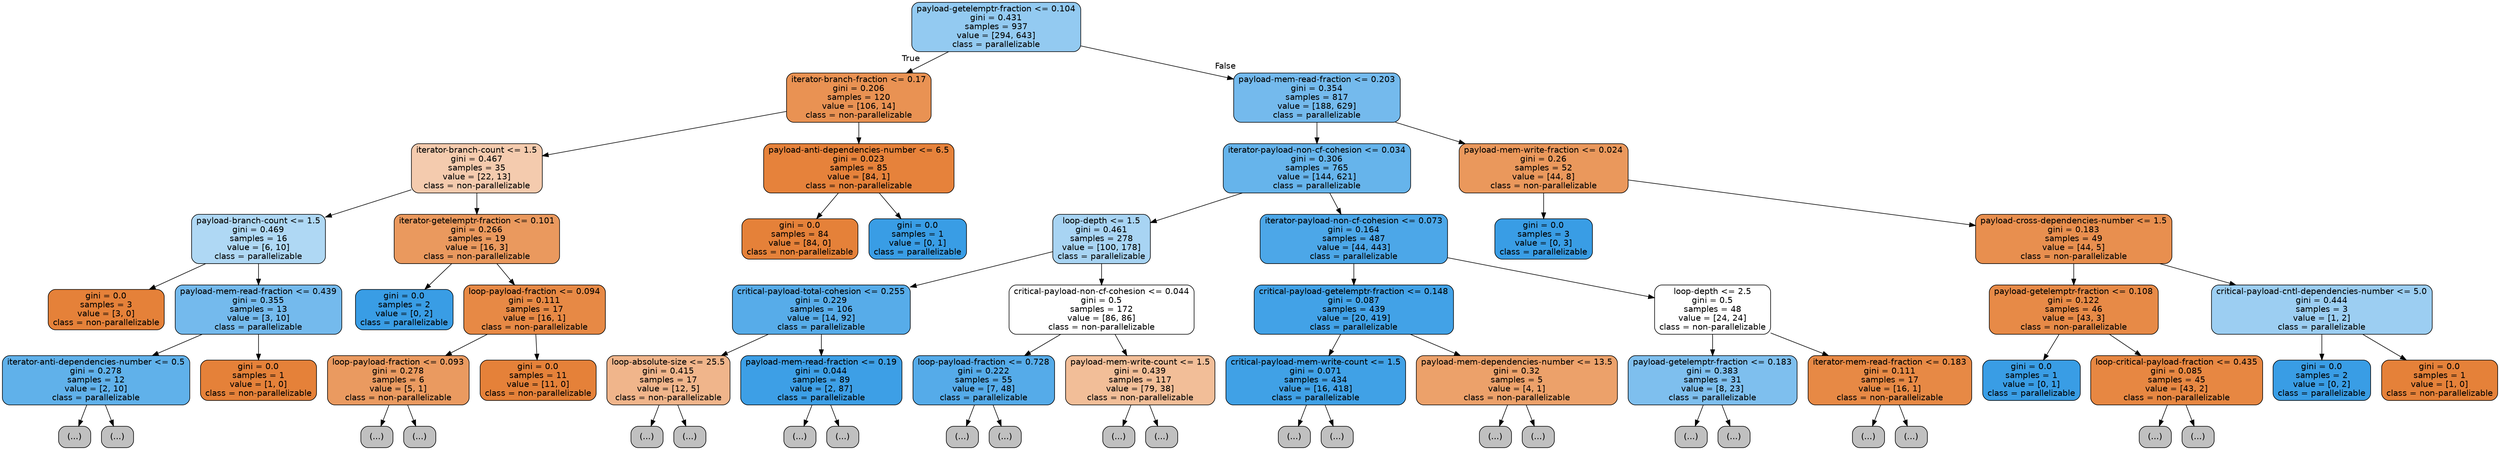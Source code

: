 digraph Tree {
node [shape=box, style="filled, rounded", color="black", fontname=helvetica] ;
edge [fontname=helvetica] ;
0 [label="payload-getelemptr-fraction <= 0.104\ngini = 0.431\nsamples = 937\nvalue = [294, 643]\nclass = parallelizable", fillcolor="#399de58a"] ;
1 [label="iterator-branch-fraction <= 0.17\ngini = 0.206\nsamples = 120\nvalue = [106, 14]\nclass = non-parallelizable", fillcolor="#e58139dd"] ;
0 -> 1 [labeldistance=2.5, labelangle=45, headlabel="True"] ;
2 [label="iterator-branch-count <= 1.5\ngini = 0.467\nsamples = 35\nvalue = [22, 13]\nclass = non-parallelizable", fillcolor="#e5813968"] ;
1 -> 2 ;
3 [label="payload-branch-count <= 1.5\ngini = 0.469\nsamples = 16\nvalue = [6, 10]\nclass = parallelizable", fillcolor="#399de566"] ;
2 -> 3 ;
4 [label="gini = 0.0\nsamples = 3\nvalue = [3, 0]\nclass = non-parallelizable", fillcolor="#e58139ff"] ;
3 -> 4 ;
5 [label="payload-mem-read-fraction <= 0.439\ngini = 0.355\nsamples = 13\nvalue = [3, 10]\nclass = parallelizable", fillcolor="#399de5b3"] ;
3 -> 5 ;
6 [label="iterator-anti-dependencies-number <= 0.5\ngini = 0.278\nsamples = 12\nvalue = [2, 10]\nclass = parallelizable", fillcolor="#399de5cc"] ;
5 -> 6 ;
7 [label="(...)", fillcolor="#C0C0C0"] ;
6 -> 7 ;
10 [label="(...)", fillcolor="#C0C0C0"] ;
6 -> 10 ;
11 [label="gini = 0.0\nsamples = 1\nvalue = [1, 0]\nclass = non-parallelizable", fillcolor="#e58139ff"] ;
5 -> 11 ;
12 [label="iterator-getelemptr-fraction <= 0.101\ngini = 0.266\nsamples = 19\nvalue = [16, 3]\nclass = non-parallelizable", fillcolor="#e58139cf"] ;
2 -> 12 ;
13 [label="gini = 0.0\nsamples = 2\nvalue = [0, 2]\nclass = parallelizable", fillcolor="#399de5ff"] ;
12 -> 13 ;
14 [label="loop-payload-fraction <= 0.094\ngini = 0.111\nsamples = 17\nvalue = [16, 1]\nclass = non-parallelizable", fillcolor="#e58139ef"] ;
12 -> 14 ;
15 [label="loop-payload-fraction <= 0.093\ngini = 0.278\nsamples = 6\nvalue = [5, 1]\nclass = non-parallelizable", fillcolor="#e58139cc"] ;
14 -> 15 ;
16 [label="(...)", fillcolor="#C0C0C0"] ;
15 -> 16 ;
17 [label="(...)", fillcolor="#C0C0C0"] ;
15 -> 17 ;
18 [label="gini = 0.0\nsamples = 11\nvalue = [11, 0]\nclass = non-parallelizable", fillcolor="#e58139ff"] ;
14 -> 18 ;
19 [label="payload-anti-dependencies-number <= 6.5\ngini = 0.023\nsamples = 85\nvalue = [84, 1]\nclass = non-parallelizable", fillcolor="#e58139fc"] ;
1 -> 19 ;
20 [label="gini = 0.0\nsamples = 84\nvalue = [84, 0]\nclass = non-parallelizable", fillcolor="#e58139ff"] ;
19 -> 20 ;
21 [label="gini = 0.0\nsamples = 1\nvalue = [0, 1]\nclass = parallelizable", fillcolor="#399de5ff"] ;
19 -> 21 ;
22 [label="payload-mem-read-fraction <= 0.203\ngini = 0.354\nsamples = 817\nvalue = [188, 629]\nclass = parallelizable", fillcolor="#399de5b3"] ;
0 -> 22 [labeldistance=2.5, labelangle=-45, headlabel="False"] ;
23 [label="iterator-payload-non-cf-cohesion <= 0.034\ngini = 0.306\nsamples = 765\nvalue = [144, 621]\nclass = parallelizable", fillcolor="#399de5c4"] ;
22 -> 23 ;
24 [label="loop-depth <= 1.5\ngini = 0.461\nsamples = 278\nvalue = [100, 178]\nclass = parallelizable", fillcolor="#399de570"] ;
23 -> 24 ;
25 [label="critical-payload-total-cohesion <= 0.255\ngini = 0.229\nsamples = 106\nvalue = [14, 92]\nclass = parallelizable", fillcolor="#399de5d8"] ;
24 -> 25 ;
26 [label="loop-absolute-size <= 25.5\ngini = 0.415\nsamples = 17\nvalue = [12, 5]\nclass = non-parallelizable", fillcolor="#e5813995"] ;
25 -> 26 ;
27 [label="(...)", fillcolor="#C0C0C0"] ;
26 -> 27 ;
28 [label="(...)", fillcolor="#C0C0C0"] ;
26 -> 28 ;
31 [label="payload-mem-read-fraction <= 0.19\ngini = 0.044\nsamples = 89\nvalue = [2, 87]\nclass = parallelizable", fillcolor="#399de5f9"] ;
25 -> 31 ;
32 [label="(...)", fillcolor="#C0C0C0"] ;
31 -> 32 ;
37 [label="(...)", fillcolor="#C0C0C0"] ;
31 -> 37 ;
38 [label="critical-payload-non-cf-cohesion <= 0.044\ngini = 0.5\nsamples = 172\nvalue = [86, 86]\nclass = non-parallelizable", fillcolor="#e5813900"] ;
24 -> 38 ;
39 [label="loop-payload-fraction <= 0.728\ngini = 0.222\nsamples = 55\nvalue = [7, 48]\nclass = parallelizable", fillcolor="#399de5da"] ;
38 -> 39 ;
40 [label="(...)", fillcolor="#C0C0C0"] ;
39 -> 40 ;
41 [label="(...)", fillcolor="#C0C0C0"] ;
39 -> 41 ;
52 [label="payload-mem-write-count <= 1.5\ngini = 0.439\nsamples = 117\nvalue = [79, 38]\nclass = non-parallelizable", fillcolor="#e5813984"] ;
38 -> 52 ;
53 [label="(...)", fillcolor="#C0C0C0"] ;
52 -> 53 ;
68 [label="(...)", fillcolor="#C0C0C0"] ;
52 -> 68 ;
73 [label="iterator-payload-non-cf-cohesion <= 0.073\ngini = 0.164\nsamples = 487\nvalue = [44, 443]\nclass = parallelizable", fillcolor="#399de5e6"] ;
23 -> 73 ;
74 [label="critical-payload-getelemptr-fraction <= 0.148\ngini = 0.087\nsamples = 439\nvalue = [20, 419]\nclass = parallelizable", fillcolor="#399de5f3"] ;
73 -> 74 ;
75 [label="critical-payload-mem-write-count <= 1.5\ngini = 0.071\nsamples = 434\nvalue = [16, 418]\nclass = parallelizable", fillcolor="#399de5f5"] ;
74 -> 75 ;
76 [label="(...)", fillcolor="#C0C0C0"] ;
75 -> 76 ;
109 [label="(...)", fillcolor="#C0C0C0"] ;
75 -> 109 ;
110 [label="payload-mem-dependencies-number <= 13.5\ngini = 0.32\nsamples = 5\nvalue = [4, 1]\nclass = non-parallelizable", fillcolor="#e58139bf"] ;
74 -> 110 ;
111 [label="(...)", fillcolor="#C0C0C0"] ;
110 -> 111 ;
112 [label="(...)", fillcolor="#C0C0C0"] ;
110 -> 112 ;
113 [label="loop-depth <= 2.5\ngini = 0.5\nsamples = 48\nvalue = [24, 24]\nclass = non-parallelizable", fillcolor="#e5813900"] ;
73 -> 113 ;
114 [label="payload-getelemptr-fraction <= 0.183\ngini = 0.383\nsamples = 31\nvalue = [8, 23]\nclass = parallelizable", fillcolor="#399de5a6"] ;
113 -> 114 ;
115 [label="(...)", fillcolor="#C0C0C0"] ;
114 -> 115 ;
116 [label="(...)", fillcolor="#C0C0C0"] ;
114 -> 116 ;
123 [label="iterator-mem-read-fraction <= 0.183\ngini = 0.111\nsamples = 17\nvalue = [16, 1]\nclass = non-parallelizable", fillcolor="#e58139ef"] ;
113 -> 123 ;
124 [label="(...)", fillcolor="#C0C0C0"] ;
123 -> 124 ;
125 [label="(...)", fillcolor="#C0C0C0"] ;
123 -> 125 ;
126 [label="payload-mem-write-fraction <= 0.024\ngini = 0.26\nsamples = 52\nvalue = [44, 8]\nclass = non-parallelizable", fillcolor="#e58139d1"] ;
22 -> 126 ;
127 [label="gini = 0.0\nsamples = 3\nvalue = [0, 3]\nclass = parallelizable", fillcolor="#399de5ff"] ;
126 -> 127 ;
128 [label="payload-cross-dependencies-number <= 1.5\ngini = 0.183\nsamples = 49\nvalue = [44, 5]\nclass = non-parallelizable", fillcolor="#e58139e2"] ;
126 -> 128 ;
129 [label="payload-getelemptr-fraction <= 0.108\ngini = 0.122\nsamples = 46\nvalue = [43, 3]\nclass = non-parallelizable", fillcolor="#e58139ed"] ;
128 -> 129 ;
130 [label="gini = 0.0\nsamples = 1\nvalue = [0, 1]\nclass = parallelizable", fillcolor="#399de5ff"] ;
129 -> 130 ;
131 [label="loop-critical-payload-fraction <= 0.435\ngini = 0.085\nsamples = 45\nvalue = [43, 2]\nclass = non-parallelizable", fillcolor="#e58139f3"] ;
129 -> 131 ;
132 [label="(...)", fillcolor="#C0C0C0"] ;
131 -> 132 ;
137 [label="(...)", fillcolor="#C0C0C0"] ;
131 -> 137 ;
138 [label="critical-payload-cntl-dependencies-number <= 5.0\ngini = 0.444\nsamples = 3\nvalue = [1, 2]\nclass = parallelizable", fillcolor="#399de57f"] ;
128 -> 138 ;
139 [label="gini = 0.0\nsamples = 2\nvalue = [0, 2]\nclass = parallelizable", fillcolor="#399de5ff"] ;
138 -> 139 ;
140 [label="gini = 0.0\nsamples = 1\nvalue = [1, 0]\nclass = non-parallelizable", fillcolor="#e58139ff"] ;
138 -> 140 ;
}